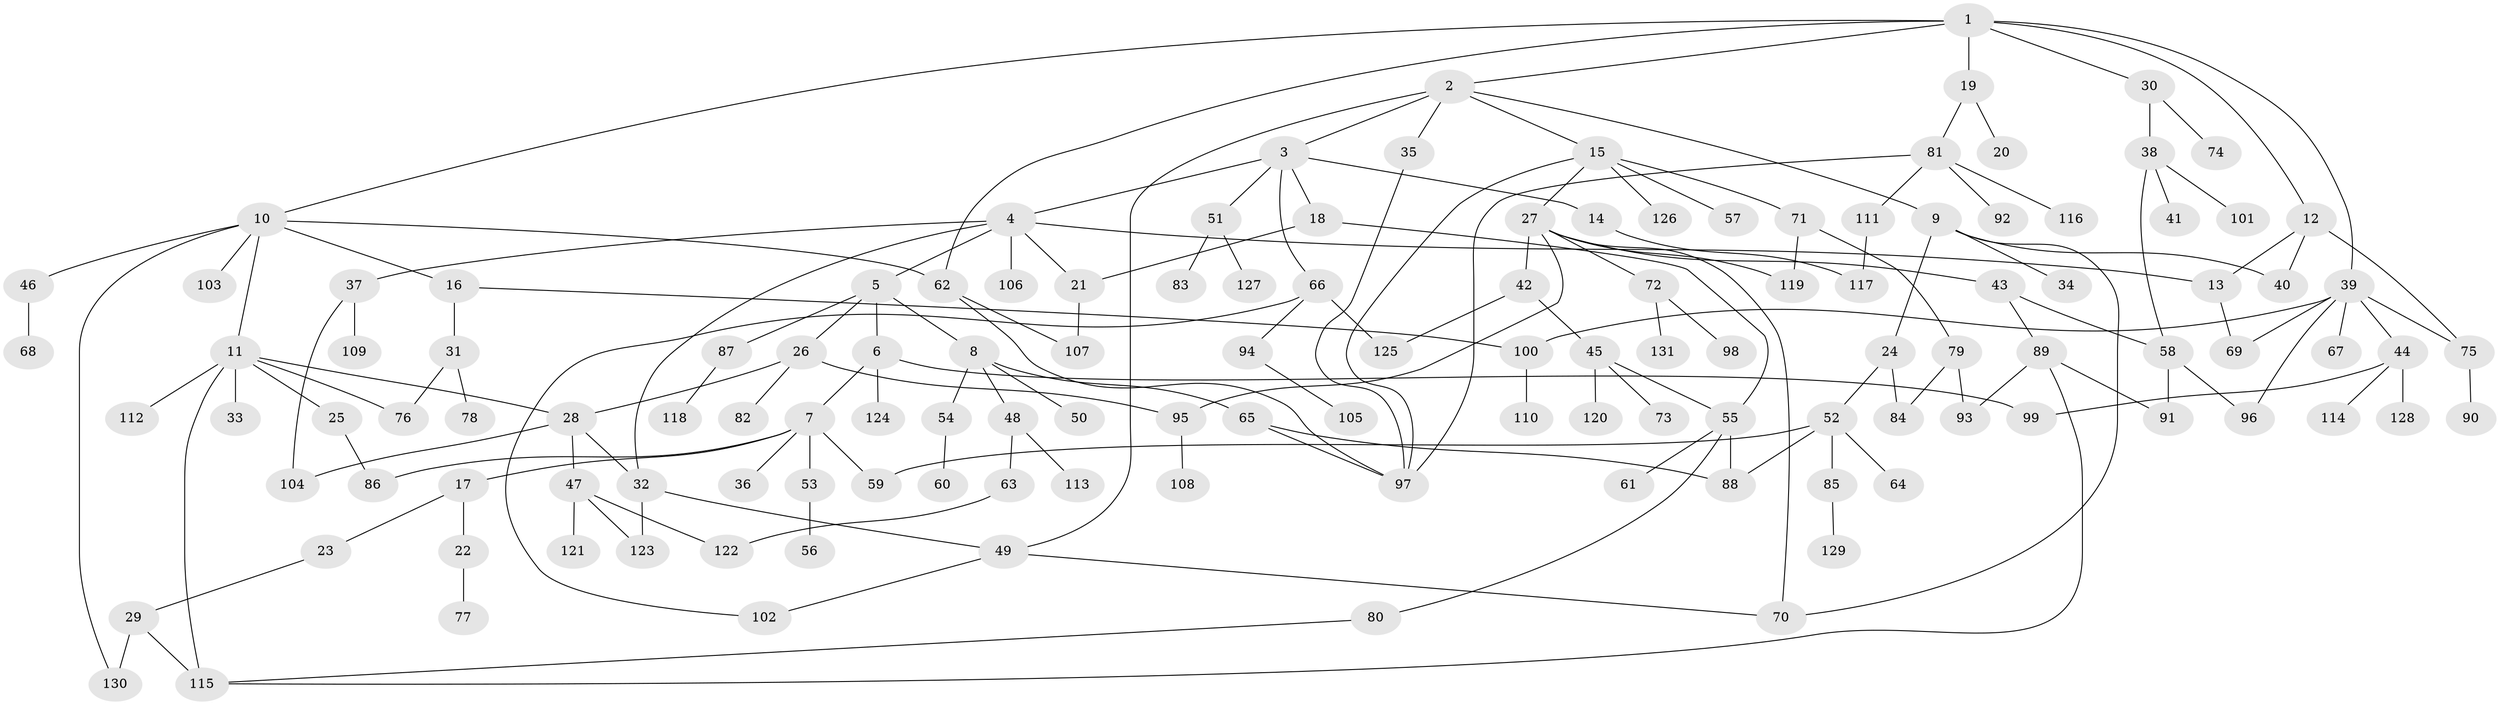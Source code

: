 // coarse degree distribution, {8: 0.043478260869565216, 10: 0.021739130434782608, 5: 0.06521739130434782, 3: 0.08695652173913043, 6: 0.03260869565217391, 4: 0.14130434782608695, 2: 0.21739130434782608, 7: 0.021739130434782608, 1: 0.3695652173913043}
// Generated by graph-tools (version 1.1) at 2025/23/03/03/25 07:23:33]
// undirected, 131 vertices, 171 edges
graph export_dot {
graph [start="1"]
  node [color=gray90,style=filled];
  1;
  2;
  3;
  4;
  5;
  6;
  7;
  8;
  9;
  10;
  11;
  12;
  13;
  14;
  15;
  16;
  17;
  18;
  19;
  20;
  21;
  22;
  23;
  24;
  25;
  26;
  27;
  28;
  29;
  30;
  31;
  32;
  33;
  34;
  35;
  36;
  37;
  38;
  39;
  40;
  41;
  42;
  43;
  44;
  45;
  46;
  47;
  48;
  49;
  50;
  51;
  52;
  53;
  54;
  55;
  56;
  57;
  58;
  59;
  60;
  61;
  62;
  63;
  64;
  65;
  66;
  67;
  68;
  69;
  70;
  71;
  72;
  73;
  74;
  75;
  76;
  77;
  78;
  79;
  80;
  81;
  82;
  83;
  84;
  85;
  86;
  87;
  88;
  89;
  90;
  91;
  92;
  93;
  94;
  95;
  96;
  97;
  98;
  99;
  100;
  101;
  102;
  103;
  104;
  105;
  106;
  107;
  108;
  109;
  110;
  111;
  112;
  113;
  114;
  115;
  116;
  117;
  118;
  119;
  120;
  121;
  122;
  123;
  124;
  125;
  126;
  127;
  128;
  129;
  130;
  131;
  1 -- 2;
  1 -- 10;
  1 -- 12;
  1 -- 19;
  1 -- 30;
  1 -- 39;
  1 -- 62;
  2 -- 3;
  2 -- 9;
  2 -- 15;
  2 -- 35;
  2 -- 49;
  3 -- 4;
  3 -- 14;
  3 -- 18;
  3 -- 51;
  3 -- 66;
  4 -- 5;
  4 -- 37;
  4 -- 106;
  4 -- 32;
  4 -- 13;
  4 -- 21;
  5 -- 6;
  5 -- 8;
  5 -- 26;
  5 -- 87;
  6 -- 7;
  6 -- 99;
  6 -- 124;
  7 -- 17;
  7 -- 36;
  7 -- 53;
  7 -- 86;
  7 -- 59;
  8 -- 48;
  8 -- 50;
  8 -- 54;
  8 -- 65;
  9 -- 24;
  9 -- 34;
  9 -- 70;
  9 -- 40;
  10 -- 11;
  10 -- 16;
  10 -- 46;
  10 -- 62;
  10 -- 103;
  10 -- 130;
  11 -- 25;
  11 -- 33;
  11 -- 112;
  11 -- 115;
  11 -- 28;
  11 -- 76;
  12 -- 13;
  12 -- 40;
  12 -- 75;
  13 -- 69;
  14 -- 117;
  15 -- 27;
  15 -- 57;
  15 -- 71;
  15 -- 126;
  15 -- 97;
  16 -- 31;
  16 -- 100;
  17 -- 22;
  17 -- 23;
  18 -- 21;
  18 -- 55;
  19 -- 20;
  19 -- 81;
  21 -- 107;
  22 -- 77;
  23 -- 29;
  24 -- 52;
  24 -- 84;
  25 -- 86;
  26 -- 28;
  26 -- 82;
  26 -- 95;
  27 -- 42;
  27 -- 43;
  27 -- 72;
  27 -- 119;
  27 -- 70;
  27 -- 95;
  28 -- 32;
  28 -- 47;
  28 -- 104;
  29 -- 115;
  29 -- 130;
  30 -- 38;
  30 -- 74;
  31 -- 76;
  31 -- 78;
  32 -- 49;
  32 -- 123;
  35 -- 97;
  37 -- 109;
  37 -- 104;
  38 -- 41;
  38 -- 101;
  38 -- 58;
  39 -- 44;
  39 -- 67;
  39 -- 75;
  39 -- 96;
  39 -- 100;
  39 -- 69;
  42 -- 45;
  42 -- 125;
  43 -- 58;
  43 -- 89;
  44 -- 114;
  44 -- 128;
  44 -- 99;
  45 -- 55;
  45 -- 73;
  45 -- 120;
  46 -- 68;
  47 -- 121;
  47 -- 123;
  47 -- 122;
  48 -- 63;
  48 -- 113;
  49 -- 70;
  49 -- 102;
  51 -- 83;
  51 -- 127;
  52 -- 59;
  52 -- 64;
  52 -- 85;
  52 -- 88;
  53 -- 56;
  54 -- 60;
  55 -- 61;
  55 -- 80;
  55 -- 88;
  58 -- 91;
  58 -- 96;
  62 -- 107;
  62 -- 97;
  63 -- 122;
  65 -- 97;
  65 -- 88;
  66 -- 94;
  66 -- 102;
  66 -- 125;
  71 -- 79;
  71 -- 119;
  72 -- 98;
  72 -- 131;
  75 -- 90;
  79 -- 84;
  79 -- 93;
  80 -- 115;
  81 -- 92;
  81 -- 97;
  81 -- 111;
  81 -- 116;
  85 -- 129;
  87 -- 118;
  89 -- 91;
  89 -- 93;
  89 -- 115;
  94 -- 105;
  95 -- 108;
  100 -- 110;
  111 -- 117;
}
